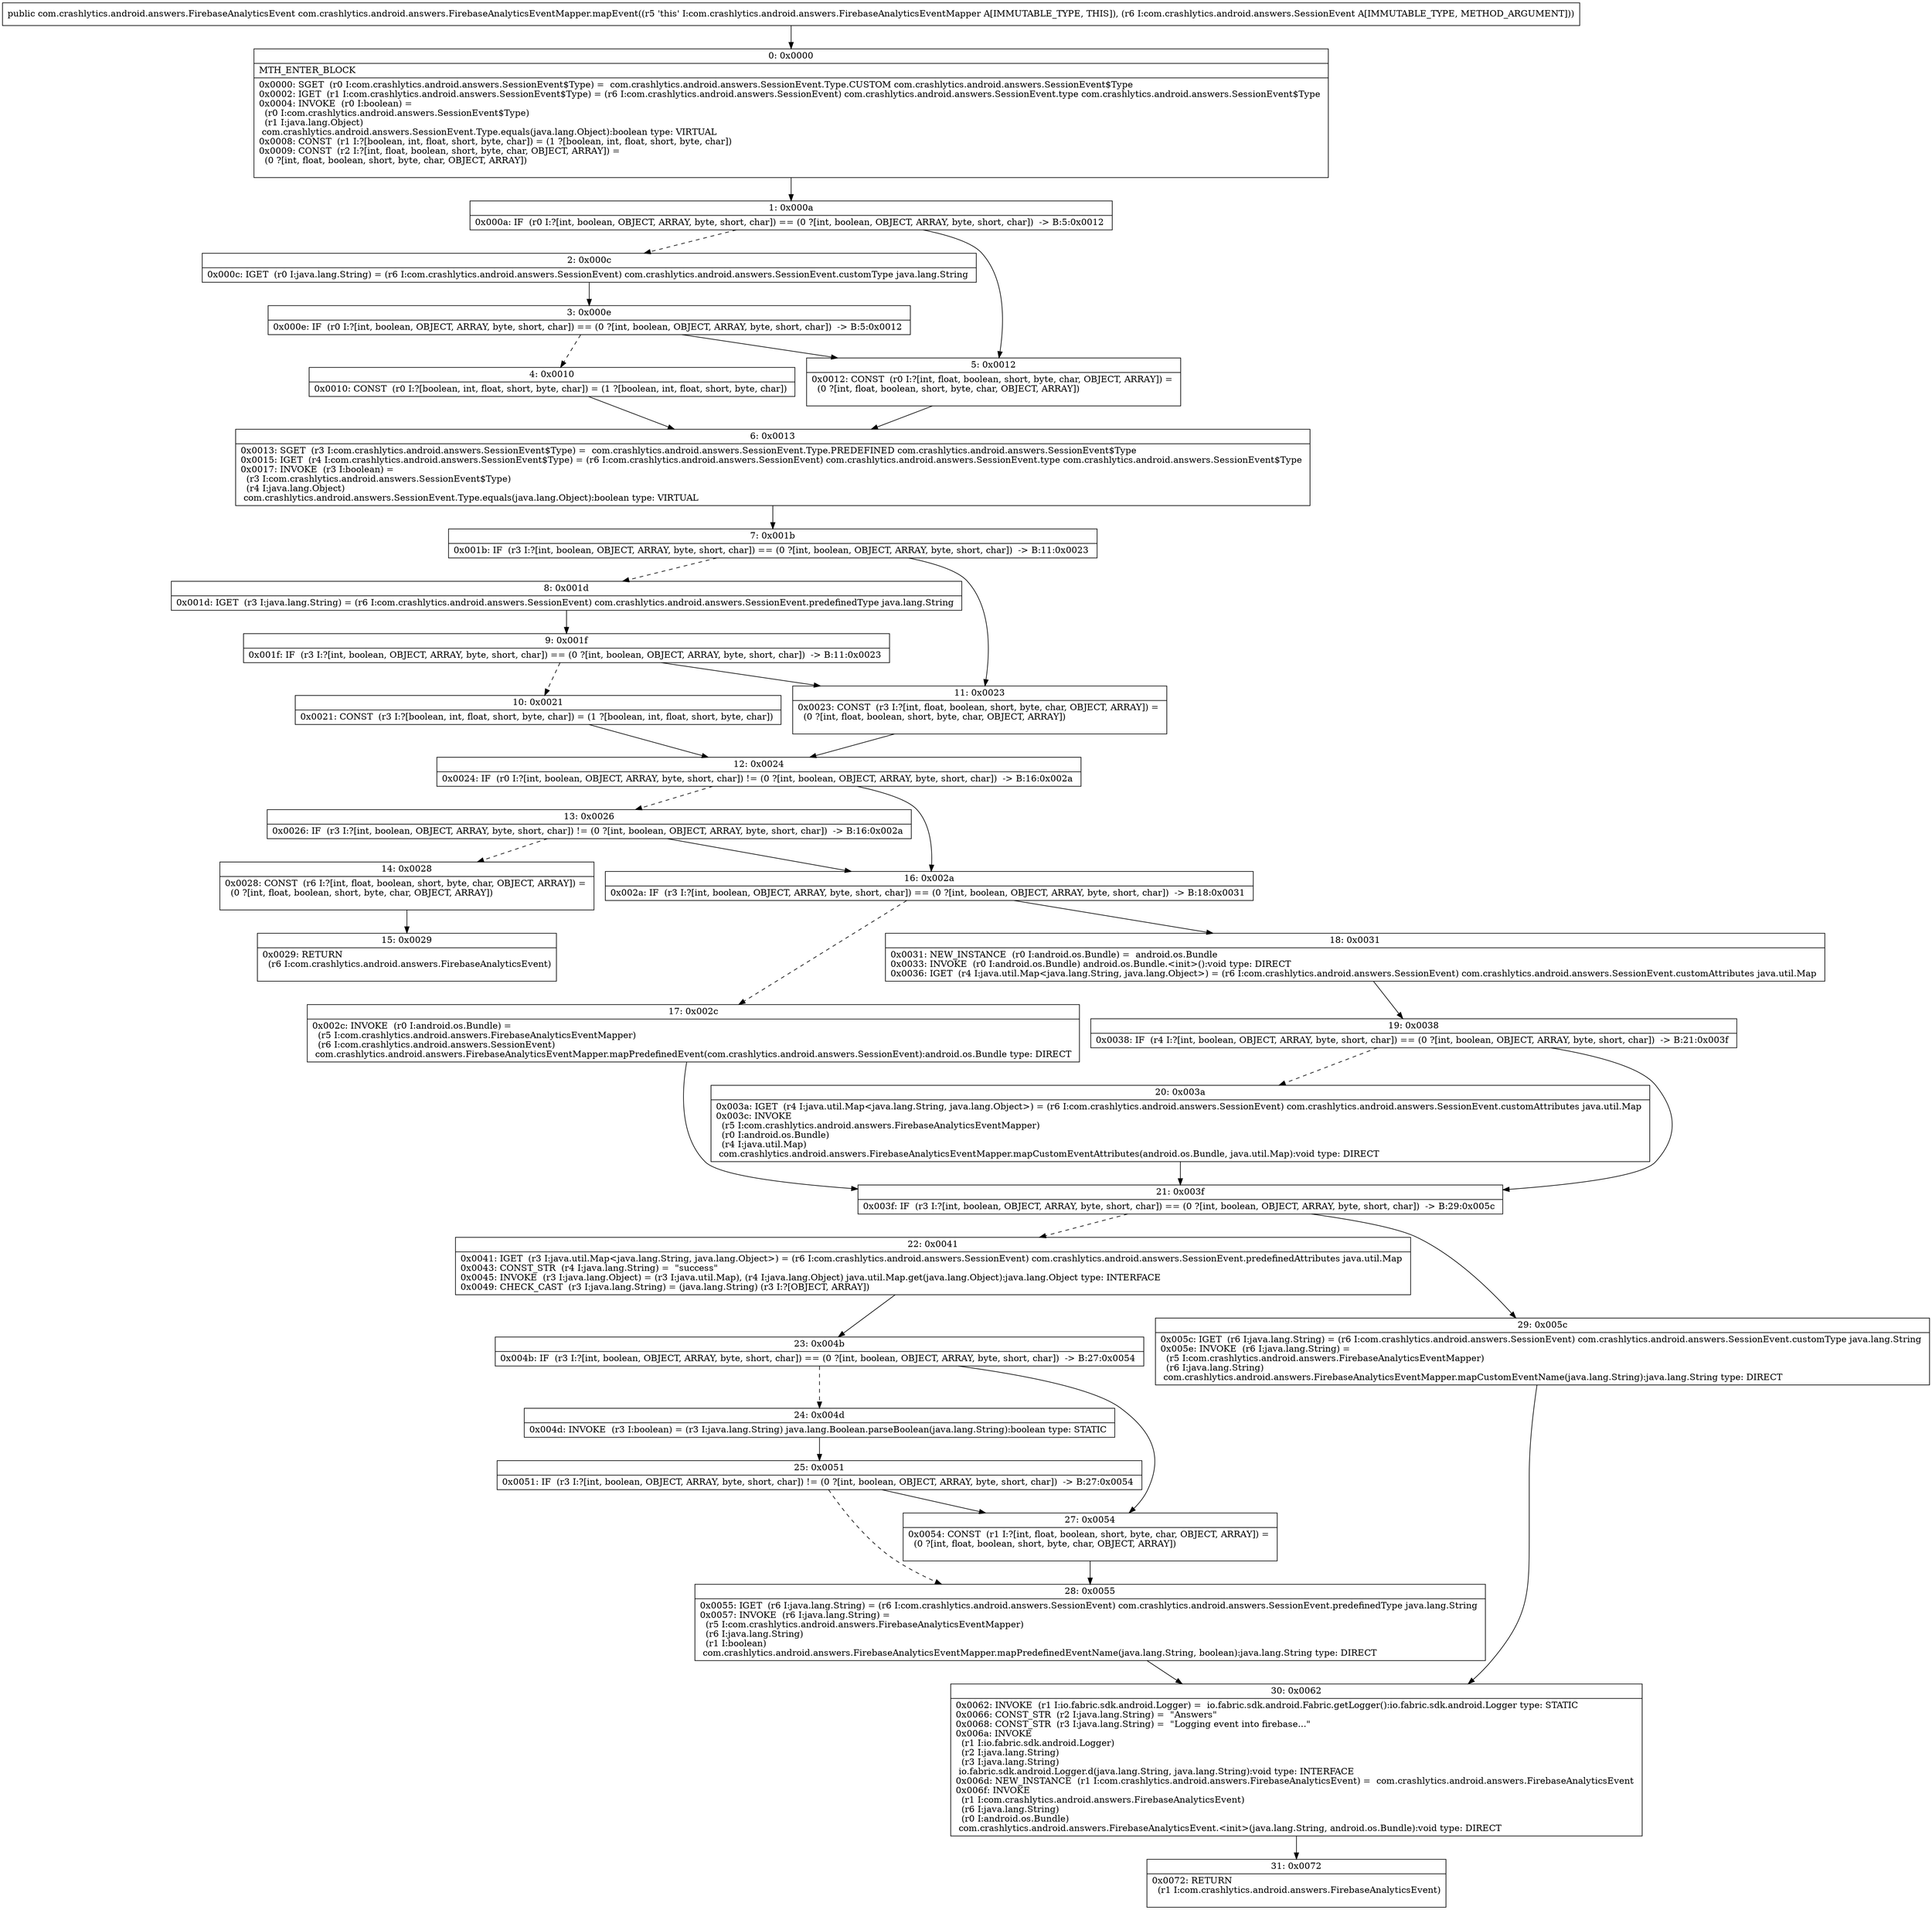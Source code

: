 digraph "CFG forcom.crashlytics.android.answers.FirebaseAnalyticsEventMapper.mapEvent(Lcom\/crashlytics\/android\/answers\/SessionEvent;)Lcom\/crashlytics\/android\/answers\/FirebaseAnalyticsEvent;" {
Node_0 [shape=record,label="{0\:\ 0x0000|MTH_ENTER_BLOCK\l|0x0000: SGET  (r0 I:com.crashlytics.android.answers.SessionEvent$Type) =  com.crashlytics.android.answers.SessionEvent.Type.CUSTOM com.crashlytics.android.answers.SessionEvent$Type \l0x0002: IGET  (r1 I:com.crashlytics.android.answers.SessionEvent$Type) = (r6 I:com.crashlytics.android.answers.SessionEvent) com.crashlytics.android.answers.SessionEvent.type com.crashlytics.android.answers.SessionEvent$Type \l0x0004: INVOKE  (r0 I:boolean) = \l  (r0 I:com.crashlytics.android.answers.SessionEvent$Type)\l  (r1 I:java.lang.Object)\l com.crashlytics.android.answers.SessionEvent.Type.equals(java.lang.Object):boolean type: VIRTUAL \l0x0008: CONST  (r1 I:?[boolean, int, float, short, byte, char]) = (1 ?[boolean, int, float, short, byte, char]) \l0x0009: CONST  (r2 I:?[int, float, boolean, short, byte, char, OBJECT, ARRAY]) = \l  (0 ?[int, float, boolean, short, byte, char, OBJECT, ARRAY])\l \l}"];
Node_1 [shape=record,label="{1\:\ 0x000a|0x000a: IF  (r0 I:?[int, boolean, OBJECT, ARRAY, byte, short, char]) == (0 ?[int, boolean, OBJECT, ARRAY, byte, short, char])  \-\> B:5:0x0012 \l}"];
Node_2 [shape=record,label="{2\:\ 0x000c|0x000c: IGET  (r0 I:java.lang.String) = (r6 I:com.crashlytics.android.answers.SessionEvent) com.crashlytics.android.answers.SessionEvent.customType java.lang.String \l}"];
Node_3 [shape=record,label="{3\:\ 0x000e|0x000e: IF  (r0 I:?[int, boolean, OBJECT, ARRAY, byte, short, char]) == (0 ?[int, boolean, OBJECT, ARRAY, byte, short, char])  \-\> B:5:0x0012 \l}"];
Node_4 [shape=record,label="{4\:\ 0x0010|0x0010: CONST  (r0 I:?[boolean, int, float, short, byte, char]) = (1 ?[boolean, int, float, short, byte, char]) \l}"];
Node_5 [shape=record,label="{5\:\ 0x0012|0x0012: CONST  (r0 I:?[int, float, boolean, short, byte, char, OBJECT, ARRAY]) = \l  (0 ?[int, float, boolean, short, byte, char, OBJECT, ARRAY])\l \l}"];
Node_6 [shape=record,label="{6\:\ 0x0013|0x0013: SGET  (r3 I:com.crashlytics.android.answers.SessionEvent$Type) =  com.crashlytics.android.answers.SessionEvent.Type.PREDEFINED com.crashlytics.android.answers.SessionEvent$Type \l0x0015: IGET  (r4 I:com.crashlytics.android.answers.SessionEvent$Type) = (r6 I:com.crashlytics.android.answers.SessionEvent) com.crashlytics.android.answers.SessionEvent.type com.crashlytics.android.answers.SessionEvent$Type \l0x0017: INVOKE  (r3 I:boolean) = \l  (r3 I:com.crashlytics.android.answers.SessionEvent$Type)\l  (r4 I:java.lang.Object)\l com.crashlytics.android.answers.SessionEvent.Type.equals(java.lang.Object):boolean type: VIRTUAL \l}"];
Node_7 [shape=record,label="{7\:\ 0x001b|0x001b: IF  (r3 I:?[int, boolean, OBJECT, ARRAY, byte, short, char]) == (0 ?[int, boolean, OBJECT, ARRAY, byte, short, char])  \-\> B:11:0x0023 \l}"];
Node_8 [shape=record,label="{8\:\ 0x001d|0x001d: IGET  (r3 I:java.lang.String) = (r6 I:com.crashlytics.android.answers.SessionEvent) com.crashlytics.android.answers.SessionEvent.predefinedType java.lang.String \l}"];
Node_9 [shape=record,label="{9\:\ 0x001f|0x001f: IF  (r3 I:?[int, boolean, OBJECT, ARRAY, byte, short, char]) == (0 ?[int, boolean, OBJECT, ARRAY, byte, short, char])  \-\> B:11:0x0023 \l}"];
Node_10 [shape=record,label="{10\:\ 0x0021|0x0021: CONST  (r3 I:?[boolean, int, float, short, byte, char]) = (1 ?[boolean, int, float, short, byte, char]) \l}"];
Node_11 [shape=record,label="{11\:\ 0x0023|0x0023: CONST  (r3 I:?[int, float, boolean, short, byte, char, OBJECT, ARRAY]) = \l  (0 ?[int, float, boolean, short, byte, char, OBJECT, ARRAY])\l \l}"];
Node_12 [shape=record,label="{12\:\ 0x0024|0x0024: IF  (r0 I:?[int, boolean, OBJECT, ARRAY, byte, short, char]) != (0 ?[int, boolean, OBJECT, ARRAY, byte, short, char])  \-\> B:16:0x002a \l}"];
Node_13 [shape=record,label="{13\:\ 0x0026|0x0026: IF  (r3 I:?[int, boolean, OBJECT, ARRAY, byte, short, char]) != (0 ?[int, boolean, OBJECT, ARRAY, byte, short, char])  \-\> B:16:0x002a \l}"];
Node_14 [shape=record,label="{14\:\ 0x0028|0x0028: CONST  (r6 I:?[int, float, boolean, short, byte, char, OBJECT, ARRAY]) = \l  (0 ?[int, float, boolean, short, byte, char, OBJECT, ARRAY])\l \l}"];
Node_15 [shape=record,label="{15\:\ 0x0029|0x0029: RETURN  \l  (r6 I:com.crashlytics.android.answers.FirebaseAnalyticsEvent)\l \l}"];
Node_16 [shape=record,label="{16\:\ 0x002a|0x002a: IF  (r3 I:?[int, boolean, OBJECT, ARRAY, byte, short, char]) == (0 ?[int, boolean, OBJECT, ARRAY, byte, short, char])  \-\> B:18:0x0031 \l}"];
Node_17 [shape=record,label="{17\:\ 0x002c|0x002c: INVOKE  (r0 I:android.os.Bundle) = \l  (r5 I:com.crashlytics.android.answers.FirebaseAnalyticsEventMapper)\l  (r6 I:com.crashlytics.android.answers.SessionEvent)\l com.crashlytics.android.answers.FirebaseAnalyticsEventMapper.mapPredefinedEvent(com.crashlytics.android.answers.SessionEvent):android.os.Bundle type: DIRECT \l}"];
Node_18 [shape=record,label="{18\:\ 0x0031|0x0031: NEW_INSTANCE  (r0 I:android.os.Bundle) =  android.os.Bundle \l0x0033: INVOKE  (r0 I:android.os.Bundle) android.os.Bundle.\<init\>():void type: DIRECT \l0x0036: IGET  (r4 I:java.util.Map\<java.lang.String, java.lang.Object\>) = (r6 I:com.crashlytics.android.answers.SessionEvent) com.crashlytics.android.answers.SessionEvent.customAttributes java.util.Map \l}"];
Node_19 [shape=record,label="{19\:\ 0x0038|0x0038: IF  (r4 I:?[int, boolean, OBJECT, ARRAY, byte, short, char]) == (0 ?[int, boolean, OBJECT, ARRAY, byte, short, char])  \-\> B:21:0x003f \l}"];
Node_20 [shape=record,label="{20\:\ 0x003a|0x003a: IGET  (r4 I:java.util.Map\<java.lang.String, java.lang.Object\>) = (r6 I:com.crashlytics.android.answers.SessionEvent) com.crashlytics.android.answers.SessionEvent.customAttributes java.util.Map \l0x003c: INVOKE  \l  (r5 I:com.crashlytics.android.answers.FirebaseAnalyticsEventMapper)\l  (r0 I:android.os.Bundle)\l  (r4 I:java.util.Map)\l com.crashlytics.android.answers.FirebaseAnalyticsEventMapper.mapCustomEventAttributes(android.os.Bundle, java.util.Map):void type: DIRECT \l}"];
Node_21 [shape=record,label="{21\:\ 0x003f|0x003f: IF  (r3 I:?[int, boolean, OBJECT, ARRAY, byte, short, char]) == (0 ?[int, boolean, OBJECT, ARRAY, byte, short, char])  \-\> B:29:0x005c \l}"];
Node_22 [shape=record,label="{22\:\ 0x0041|0x0041: IGET  (r3 I:java.util.Map\<java.lang.String, java.lang.Object\>) = (r6 I:com.crashlytics.android.answers.SessionEvent) com.crashlytics.android.answers.SessionEvent.predefinedAttributes java.util.Map \l0x0043: CONST_STR  (r4 I:java.lang.String) =  \"success\" \l0x0045: INVOKE  (r3 I:java.lang.Object) = (r3 I:java.util.Map), (r4 I:java.lang.Object) java.util.Map.get(java.lang.Object):java.lang.Object type: INTERFACE \l0x0049: CHECK_CAST  (r3 I:java.lang.String) = (java.lang.String) (r3 I:?[OBJECT, ARRAY]) \l}"];
Node_23 [shape=record,label="{23\:\ 0x004b|0x004b: IF  (r3 I:?[int, boolean, OBJECT, ARRAY, byte, short, char]) == (0 ?[int, boolean, OBJECT, ARRAY, byte, short, char])  \-\> B:27:0x0054 \l}"];
Node_24 [shape=record,label="{24\:\ 0x004d|0x004d: INVOKE  (r3 I:boolean) = (r3 I:java.lang.String) java.lang.Boolean.parseBoolean(java.lang.String):boolean type: STATIC \l}"];
Node_25 [shape=record,label="{25\:\ 0x0051|0x0051: IF  (r3 I:?[int, boolean, OBJECT, ARRAY, byte, short, char]) != (0 ?[int, boolean, OBJECT, ARRAY, byte, short, char])  \-\> B:27:0x0054 \l}"];
Node_27 [shape=record,label="{27\:\ 0x0054|0x0054: CONST  (r1 I:?[int, float, boolean, short, byte, char, OBJECT, ARRAY]) = \l  (0 ?[int, float, boolean, short, byte, char, OBJECT, ARRAY])\l \l}"];
Node_28 [shape=record,label="{28\:\ 0x0055|0x0055: IGET  (r6 I:java.lang.String) = (r6 I:com.crashlytics.android.answers.SessionEvent) com.crashlytics.android.answers.SessionEvent.predefinedType java.lang.String \l0x0057: INVOKE  (r6 I:java.lang.String) = \l  (r5 I:com.crashlytics.android.answers.FirebaseAnalyticsEventMapper)\l  (r6 I:java.lang.String)\l  (r1 I:boolean)\l com.crashlytics.android.answers.FirebaseAnalyticsEventMapper.mapPredefinedEventName(java.lang.String, boolean):java.lang.String type: DIRECT \l}"];
Node_29 [shape=record,label="{29\:\ 0x005c|0x005c: IGET  (r6 I:java.lang.String) = (r6 I:com.crashlytics.android.answers.SessionEvent) com.crashlytics.android.answers.SessionEvent.customType java.lang.String \l0x005e: INVOKE  (r6 I:java.lang.String) = \l  (r5 I:com.crashlytics.android.answers.FirebaseAnalyticsEventMapper)\l  (r6 I:java.lang.String)\l com.crashlytics.android.answers.FirebaseAnalyticsEventMapper.mapCustomEventName(java.lang.String):java.lang.String type: DIRECT \l}"];
Node_30 [shape=record,label="{30\:\ 0x0062|0x0062: INVOKE  (r1 I:io.fabric.sdk.android.Logger) =  io.fabric.sdk.android.Fabric.getLogger():io.fabric.sdk.android.Logger type: STATIC \l0x0066: CONST_STR  (r2 I:java.lang.String) =  \"Answers\" \l0x0068: CONST_STR  (r3 I:java.lang.String) =  \"Logging event into firebase...\" \l0x006a: INVOKE  \l  (r1 I:io.fabric.sdk.android.Logger)\l  (r2 I:java.lang.String)\l  (r3 I:java.lang.String)\l io.fabric.sdk.android.Logger.d(java.lang.String, java.lang.String):void type: INTERFACE \l0x006d: NEW_INSTANCE  (r1 I:com.crashlytics.android.answers.FirebaseAnalyticsEvent) =  com.crashlytics.android.answers.FirebaseAnalyticsEvent \l0x006f: INVOKE  \l  (r1 I:com.crashlytics.android.answers.FirebaseAnalyticsEvent)\l  (r6 I:java.lang.String)\l  (r0 I:android.os.Bundle)\l com.crashlytics.android.answers.FirebaseAnalyticsEvent.\<init\>(java.lang.String, android.os.Bundle):void type: DIRECT \l}"];
Node_31 [shape=record,label="{31\:\ 0x0072|0x0072: RETURN  \l  (r1 I:com.crashlytics.android.answers.FirebaseAnalyticsEvent)\l \l}"];
MethodNode[shape=record,label="{public com.crashlytics.android.answers.FirebaseAnalyticsEvent com.crashlytics.android.answers.FirebaseAnalyticsEventMapper.mapEvent((r5 'this' I:com.crashlytics.android.answers.FirebaseAnalyticsEventMapper A[IMMUTABLE_TYPE, THIS]), (r6 I:com.crashlytics.android.answers.SessionEvent A[IMMUTABLE_TYPE, METHOD_ARGUMENT])) }"];
MethodNode -> Node_0;
Node_0 -> Node_1;
Node_1 -> Node_2[style=dashed];
Node_1 -> Node_5;
Node_2 -> Node_3;
Node_3 -> Node_4[style=dashed];
Node_3 -> Node_5;
Node_4 -> Node_6;
Node_5 -> Node_6;
Node_6 -> Node_7;
Node_7 -> Node_8[style=dashed];
Node_7 -> Node_11;
Node_8 -> Node_9;
Node_9 -> Node_10[style=dashed];
Node_9 -> Node_11;
Node_10 -> Node_12;
Node_11 -> Node_12;
Node_12 -> Node_13[style=dashed];
Node_12 -> Node_16;
Node_13 -> Node_14[style=dashed];
Node_13 -> Node_16;
Node_14 -> Node_15;
Node_16 -> Node_17[style=dashed];
Node_16 -> Node_18;
Node_17 -> Node_21;
Node_18 -> Node_19;
Node_19 -> Node_20[style=dashed];
Node_19 -> Node_21;
Node_20 -> Node_21;
Node_21 -> Node_22[style=dashed];
Node_21 -> Node_29;
Node_22 -> Node_23;
Node_23 -> Node_24[style=dashed];
Node_23 -> Node_27;
Node_24 -> Node_25;
Node_25 -> Node_27;
Node_25 -> Node_28[style=dashed];
Node_27 -> Node_28;
Node_28 -> Node_30;
Node_29 -> Node_30;
Node_30 -> Node_31;
}

